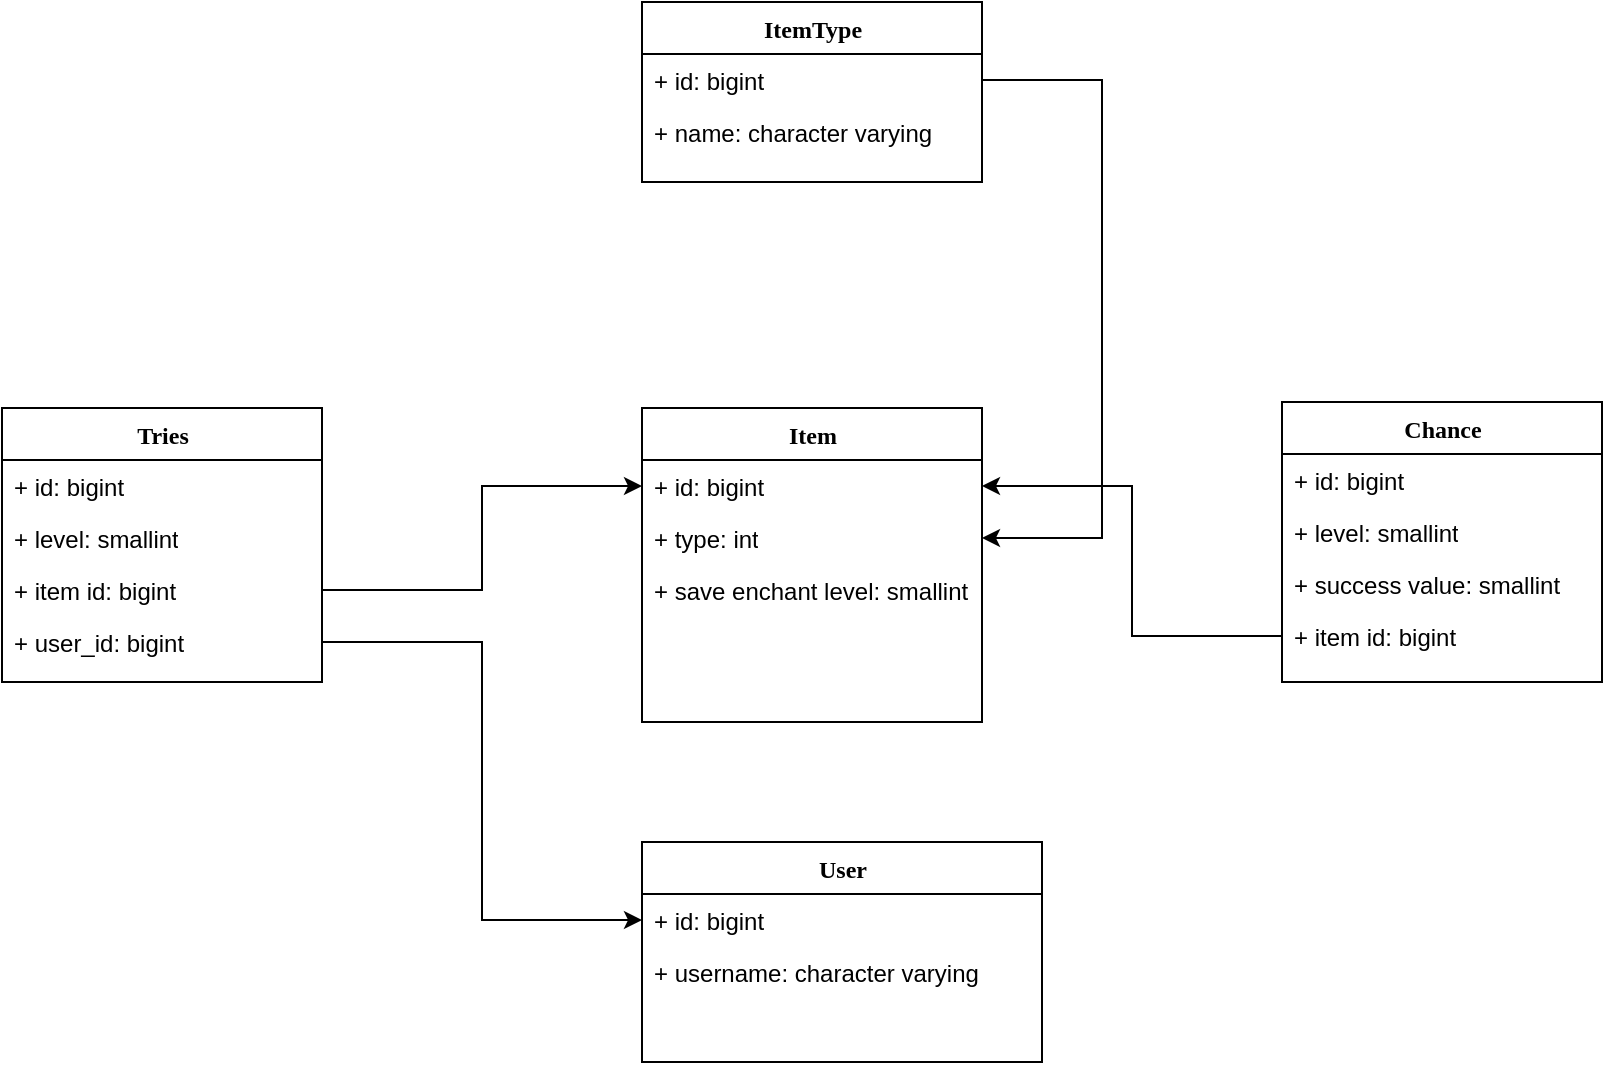<mxfile version="20.8.3" type="github">
  <diagram name="Page-1" id="9f46799a-70d6-7492-0946-bef42562c5a5">
    <mxGraphModel dx="1434" dy="767" grid="1" gridSize="10" guides="1" tooltips="1" connect="1" arrows="1" fold="1" page="1" pageScale="1" pageWidth="1100" pageHeight="850" background="none" math="0" shadow="0">
      <root>
        <mxCell id="0" />
        <mxCell id="1" parent="0" />
        <mxCell id="78961159f06e98e8-17" value="Item" style="swimlane;html=1;fontStyle=1;align=center;verticalAlign=top;childLayout=stackLayout;horizontal=1;startSize=26;horizontalStack=0;resizeParent=1;resizeLast=0;collapsible=1;marginBottom=0;swimlaneFillColor=#ffffff;rounded=0;shadow=0;comic=0;labelBackgroundColor=none;strokeWidth=1;fillColor=none;fontFamily=Verdana;fontSize=12" parent="1" vertex="1">
          <mxGeometry x="400" y="283" width="170" height="157" as="geometry" />
        </mxCell>
        <mxCell id="78961159f06e98e8-21" value="+ id: bigint" style="text;html=1;strokeColor=none;fillColor=none;align=left;verticalAlign=top;spacingLeft=4;spacingRight=4;whiteSpace=wrap;overflow=hidden;rotatable=0;points=[[0,0.5],[1,0.5]];portConstraint=eastwest;" parent="78961159f06e98e8-17" vertex="1">
          <mxGeometry y="26" width="170" height="26" as="geometry" />
        </mxCell>
        <mxCell id="78961159f06e98e8-23" value="+ type: int" style="text;html=1;strokeColor=none;fillColor=none;align=left;verticalAlign=top;spacingLeft=4;spacingRight=4;whiteSpace=wrap;overflow=hidden;rotatable=0;points=[[0,0.5],[1,0.5]];portConstraint=eastwest;" parent="78961159f06e98e8-17" vertex="1">
          <mxGeometry y="52" width="170" height="26" as="geometry" />
        </mxCell>
        <mxCell id="78961159f06e98e8-25" value="+ save enchant level: smallint" style="text;html=1;strokeColor=none;fillColor=none;align=left;verticalAlign=top;spacingLeft=4;spacingRight=4;whiteSpace=wrap;overflow=hidden;rotatable=0;points=[[0,0.5],[1,0.5]];portConstraint=eastwest;" parent="78961159f06e98e8-17" vertex="1">
          <mxGeometry y="78" width="170" height="26" as="geometry" />
        </mxCell>
        <mxCell id="1O_wdHPdsDDlaooCPG8J-3" value="ItemType" style="swimlane;html=1;fontStyle=1;align=center;verticalAlign=top;childLayout=stackLayout;horizontal=1;startSize=26;horizontalStack=0;resizeParent=1;resizeLast=0;collapsible=1;marginBottom=0;swimlaneFillColor=#ffffff;rounded=0;shadow=0;comic=0;labelBackgroundColor=none;strokeWidth=1;fillColor=none;fontFamily=Verdana;fontSize=12" parent="1" vertex="1">
          <mxGeometry x="400" y="80" width="170" height="90" as="geometry" />
        </mxCell>
        <mxCell id="1O_wdHPdsDDlaooCPG8J-4" value="+ id: bigint" style="text;html=1;strokeColor=none;fillColor=none;align=left;verticalAlign=top;spacingLeft=4;spacingRight=4;whiteSpace=wrap;overflow=hidden;rotatable=0;points=[[0,0.5],[1,0.5]];portConstraint=eastwest;" parent="1O_wdHPdsDDlaooCPG8J-3" vertex="1">
          <mxGeometry y="26" width="170" height="26" as="geometry" />
        </mxCell>
        <mxCell id="1O_wdHPdsDDlaooCPG8J-5" value="+ name: character varying" style="text;html=1;strokeColor=none;fillColor=none;align=left;verticalAlign=top;spacingLeft=4;spacingRight=4;whiteSpace=wrap;overflow=hidden;rotatable=0;points=[[0,0.5],[1,0.5]];portConstraint=eastwest;" parent="1O_wdHPdsDDlaooCPG8J-3" vertex="1">
          <mxGeometry y="52" width="170" height="26" as="geometry" />
        </mxCell>
        <mxCell id="1O_wdHPdsDDlaooCPG8J-14" value="Chance" style="swimlane;html=1;fontStyle=1;align=center;verticalAlign=top;childLayout=stackLayout;horizontal=1;startSize=26;horizontalStack=0;resizeParent=1;resizeLast=0;collapsible=1;marginBottom=0;swimlaneFillColor=#ffffff;rounded=0;shadow=0;comic=0;labelBackgroundColor=none;strokeWidth=1;fillColor=none;fontFamily=Verdana;fontSize=12" parent="1" vertex="1">
          <mxGeometry x="720" y="280" width="160" height="140" as="geometry" />
        </mxCell>
        <mxCell id="1O_wdHPdsDDlaooCPG8J-15" value="+ id: bigint" style="text;html=1;strokeColor=none;fillColor=none;align=left;verticalAlign=top;spacingLeft=4;spacingRight=4;whiteSpace=wrap;overflow=hidden;rotatable=0;points=[[0,0.5],[1,0.5]];portConstraint=eastwest;" parent="1O_wdHPdsDDlaooCPG8J-14" vertex="1">
          <mxGeometry y="26" width="160" height="26" as="geometry" />
        </mxCell>
        <mxCell id="1O_wdHPdsDDlaooCPG8J-16" value="+ level: smallint" style="text;html=1;strokeColor=none;fillColor=none;align=left;verticalAlign=top;spacingLeft=4;spacingRight=4;whiteSpace=wrap;overflow=hidden;rotatable=0;points=[[0,0.5],[1,0.5]];portConstraint=eastwest;" parent="1O_wdHPdsDDlaooCPG8J-14" vertex="1">
          <mxGeometry y="52" width="160" height="26" as="geometry" />
        </mxCell>
        <mxCell id="1O_wdHPdsDDlaooCPG8J-17" value="+ success value: smallint" style="text;html=1;strokeColor=none;fillColor=none;align=left;verticalAlign=top;spacingLeft=4;spacingRight=4;whiteSpace=wrap;overflow=hidden;rotatable=0;points=[[0,0.5],[1,0.5]];portConstraint=eastwest;" parent="1O_wdHPdsDDlaooCPG8J-14" vertex="1">
          <mxGeometry y="78" width="160" height="26" as="geometry" />
        </mxCell>
        <mxCell id="1O_wdHPdsDDlaooCPG8J-18" value="+ item id: bigint" style="text;html=1;strokeColor=none;fillColor=none;align=left;verticalAlign=top;spacingLeft=4;spacingRight=4;whiteSpace=wrap;overflow=hidden;rotatable=0;points=[[0,0.5],[1,0.5]];portConstraint=eastwest;" parent="1O_wdHPdsDDlaooCPG8J-14" vertex="1">
          <mxGeometry y="104" width="160" height="26" as="geometry" />
        </mxCell>
        <mxCell id="1O_wdHPdsDDlaooCPG8J-21" value="Tries" style="swimlane;html=1;fontStyle=1;align=center;verticalAlign=top;childLayout=stackLayout;horizontal=1;startSize=26;horizontalStack=0;resizeParent=1;resizeLast=0;collapsible=1;marginBottom=0;swimlaneFillColor=#ffffff;rounded=0;shadow=0;comic=0;labelBackgroundColor=none;strokeWidth=1;fillColor=none;fontFamily=Verdana;fontSize=12" parent="1" vertex="1">
          <mxGeometry x="80" y="283" width="160" height="137" as="geometry" />
        </mxCell>
        <mxCell id="1O_wdHPdsDDlaooCPG8J-22" value="+ id: bigint" style="text;html=1;strokeColor=none;fillColor=none;align=left;verticalAlign=top;spacingLeft=4;spacingRight=4;whiteSpace=wrap;overflow=hidden;rotatable=0;points=[[0,0.5],[1,0.5]];portConstraint=eastwest;" parent="1O_wdHPdsDDlaooCPG8J-21" vertex="1">
          <mxGeometry y="26" width="160" height="26" as="geometry" />
        </mxCell>
        <mxCell id="1O_wdHPdsDDlaooCPG8J-23" value="+ level: smallint" style="text;html=1;strokeColor=none;fillColor=none;align=left;verticalAlign=top;spacingLeft=4;spacingRight=4;whiteSpace=wrap;overflow=hidden;rotatable=0;points=[[0,0.5],[1,0.5]];portConstraint=eastwest;" parent="1O_wdHPdsDDlaooCPG8J-21" vertex="1">
          <mxGeometry y="52" width="160" height="26" as="geometry" />
        </mxCell>
        <mxCell id="1O_wdHPdsDDlaooCPG8J-25" value="+ item id: bigint" style="text;html=1;strokeColor=none;fillColor=none;align=left;verticalAlign=top;spacingLeft=4;spacingRight=4;whiteSpace=wrap;overflow=hidden;rotatable=0;points=[[0,0.5],[1,0.5]];portConstraint=eastwest;" parent="1O_wdHPdsDDlaooCPG8J-21" vertex="1">
          <mxGeometry y="78" width="160" height="26" as="geometry" />
        </mxCell>
        <mxCell id="1O_wdHPdsDDlaooCPG8J-37" value="+ user_id: bigint" style="text;html=1;strokeColor=none;fillColor=none;align=left;verticalAlign=top;spacingLeft=4;spacingRight=4;whiteSpace=wrap;overflow=hidden;rotatable=0;points=[[0,0.5],[1,0.5]];portConstraint=eastwest;" parent="1O_wdHPdsDDlaooCPG8J-21" vertex="1">
          <mxGeometry y="104" width="160" height="26" as="geometry" />
        </mxCell>
        <mxCell id="1O_wdHPdsDDlaooCPG8J-31" value="User" style="swimlane;html=1;fontStyle=1;align=center;verticalAlign=top;childLayout=stackLayout;horizontal=1;startSize=26;horizontalStack=0;resizeParent=1;resizeLast=0;collapsible=1;marginBottom=0;swimlaneFillColor=#ffffff;rounded=0;shadow=0;comic=0;labelBackgroundColor=none;strokeWidth=1;fillColor=none;fontFamily=Verdana;fontSize=12" parent="1" vertex="1">
          <mxGeometry x="400" y="500" width="200" height="110" as="geometry" />
        </mxCell>
        <mxCell id="1O_wdHPdsDDlaooCPG8J-32" value="+ id: bigint" style="text;html=1;strokeColor=none;fillColor=none;align=left;verticalAlign=top;spacingLeft=4;spacingRight=4;whiteSpace=wrap;overflow=hidden;rotatable=0;points=[[0,0.5],[1,0.5]];portConstraint=eastwest;" parent="1O_wdHPdsDDlaooCPG8J-31" vertex="1">
          <mxGeometry y="26" width="200" height="26" as="geometry" />
        </mxCell>
        <mxCell id="1O_wdHPdsDDlaooCPG8J-33" value="+ username: character varying" style="text;html=1;strokeColor=none;fillColor=none;align=left;verticalAlign=top;spacingLeft=4;spacingRight=4;whiteSpace=wrap;overflow=hidden;rotatable=0;points=[[0,0.5],[1,0.5]];portConstraint=eastwest;" parent="1O_wdHPdsDDlaooCPG8J-31" vertex="1">
          <mxGeometry y="52" width="200" height="26" as="geometry" />
        </mxCell>
        <mxCell id="R7bArv_P4FLLCiXD169X-1" style="edgeStyle=orthogonalEdgeStyle;rounded=0;orthogonalLoop=1;jettySize=auto;html=1;exitX=1;exitY=0.5;exitDx=0;exitDy=0;entryX=0;entryY=0.5;entryDx=0;entryDy=0;" edge="1" parent="1" source="1O_wdHPdsDDlaooCPG8J-37" target="1O_wdHPdsDDlaooCPG8J-32">
          <mxGeometry relative="1" as="geometry" />
        </mxCell>
        <mxCell id="R7bArv_P4FLLCiXD169X-2" style="edgeStyle=orthogonalEdgeStyle;rounded=0;orthogonalLoop=1;jettySize=auto;html=1;exitX=1;exitY=0.5;exitDx=0;exitDy=0;entryX=0;entryY=0.5;entryDx=0;entryDy=0;" edge="1" parent="1" source="1O_wdHPdsDDlaooCPG8J-25" target="78961159f06e98e8-21">
          <mxGeometry relative="1" as="geometry" />
        </mxCell>
        <mxCell id="R7bArv_P4FLLCiXD169X-3" style="edgeStyle=orthogonalEdgeStyle;rounded=0;orthogonalLoop=1;jettySize=auto;html=1;exitX=0;exitY=0.5;exitDx=0;exitDy=0;entryX=1;entryY=0.5;entryDx=0;entryDy=0;" edge="1" parent="1" source="1O_wdHPdsDDlaooCPG8J-18" target="78961159f06e98e8-21">
          <mxGeometry relative="1" as="geometry" />
        </mxCell>
        <mxCell id="R7bArv_P4FLLCiXD169X-4" style="edgeStyle=orthogonalEdgeStyle;rounded=0;orthogonalLoop=1;jettySize=auto;html=1;exitX=1;exitY=0.5;exitDx=0;exitDy=0;entryX=1;entryY=0.5;entryDx=0;entryDy=0;" edge="1" parent="1" source="1O_wdHPdsDDlaooCPG8J-4" target="78961159f06e98e8-23">
          <mxGeometry relative="1" as="geometry">
            <Array as="points">
              <mxPoint x="630" y="119" />
              <mxPoint x="630" y="348" />
            </Array>
          </mxGeometry>
        </mxCell>
      </root>
    </mxGraphModel>
  </diagram>
</mxfile>
